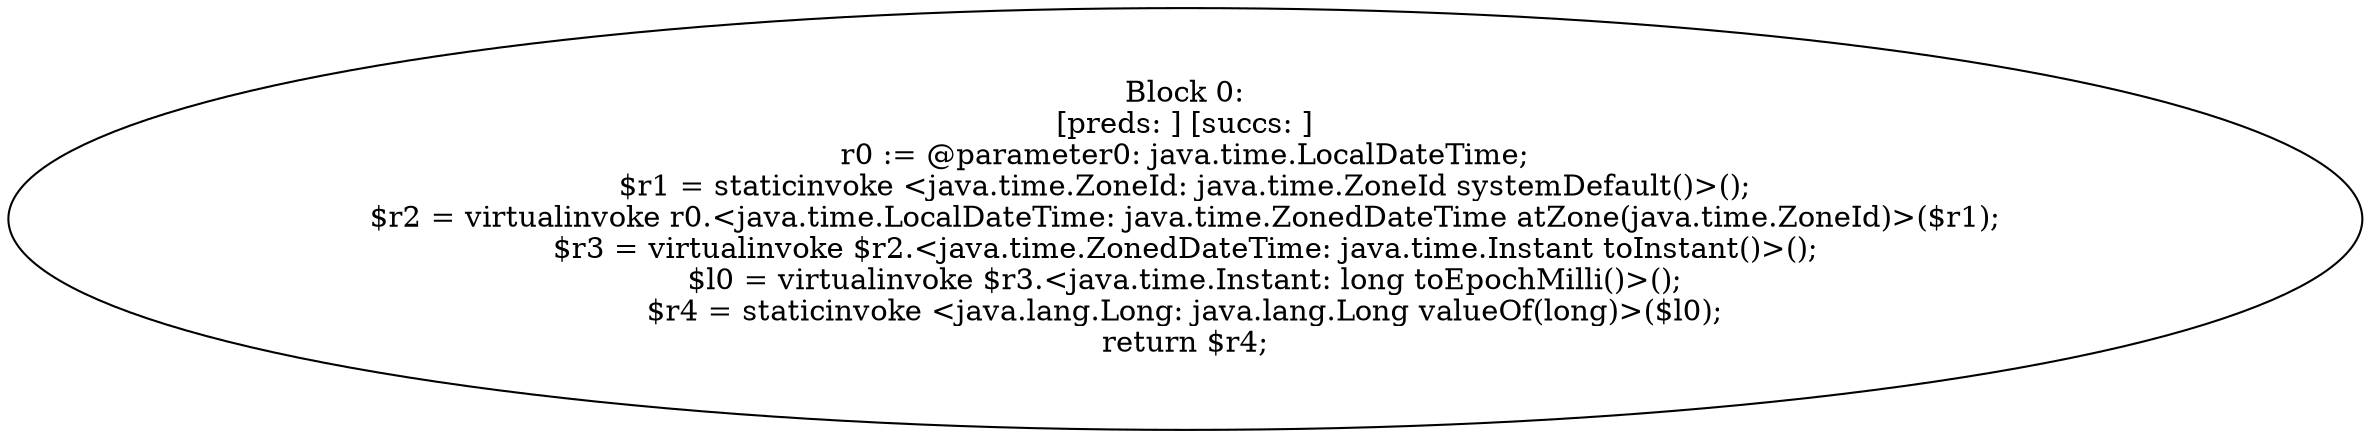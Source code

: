 digraph "unitGraph" {
    "Block 0:
[preds: ] [succs: ]
r0 := @parameter0: java.time.LocalDateTime;
$r1 = staticinvoke <java.time.ZoneId: java.time.ZoneId systemDefault()>();
$r2 = virtualinvoke r0.<java.time.LocalDateTime: java.time.ZonedDateTime atZone(java.time.ZoneId)>($r1);
$r3 = virtualinvoke $r2.<java.time.ZonedDateTime: java.time.Instant toInstant()>();
$l0 = virtualinvoke $r3.<java.time.Instant: long toEpochMilli()>();
$r4 = staticinvoke <java.lang.Long: java.lang.Long valueOf(long)>($l0);
return $r4;
"
}
